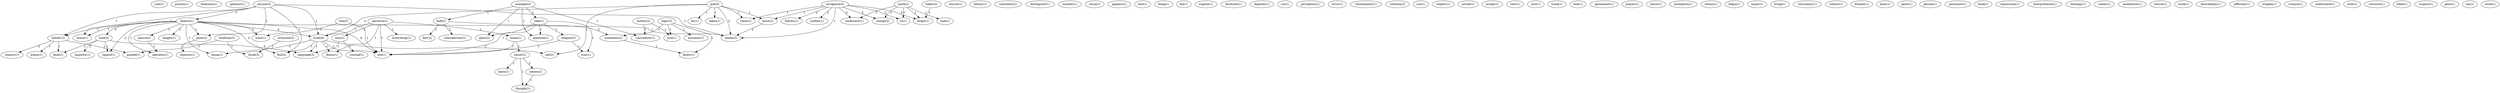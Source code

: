 digraph G {
  com [ label="com(1)" ];
  premis [ label="premis(1)" ];
  hinduism [ label="hinduism(1)" ];
  optimist [ label="optimist(1)" ];
  anyone [ label="anyone(3)" ];
  believe [ label="believe(1)" ];
  share [ label="share(1)" ];
  truth [ label="truth(8)" ];
  point [ label="point(2)" ];
  belief [ label="belief(12)" ];
  thinks [ label="thinks(3)" ];
  find [ label="find(2)" ];
  church [ label="church(1)" ];
  library [ label="library(1)" ];
  example [ label="example(2)" ];
  half [ label="half(2)" ];
  take [ label="take(1)" ];
  contradicts [ label="contradicts(1)" ];
  glass [ label="glass(2)" ];
  question [ label="question(1)" ];
  contradict [ label="contradict(1)" ];
  distinguish [ label="distinguish(1)" ];
  number [ label="number(1)" ];
  arrogance [ label="arrogance(3)" ];
  follows [ label="follows(1)" ];
  confine [ label="confine(1)" ];
  moderator [ label="moderator(1)" ];
  know [ label="know(2)" ];
  charge [ label="charge(2)" ];
  claim [ label="claim(2)" ];
  re [ label="re(1)" ];
  illogic [ label="illogic(1)" ];
  versa [ label="versa(1)" ];
  perceive [ label="perceive(1)" ];
  mean [ label="mean(1)" ];
  everything [ label="everything(1)" ];
  one [ label="one(1)" ];
  doesn [ label="doesn(1)" ];
  way [ label="way(2)" ];
  appears [ label="appears(1)" ];
  foot [ label="foot(1)" ];
  thing [ label="thing(1)" ];
  fail [ label="fail(1)" ];
  eugene [ label="eugene(1)" ];
  illustrate [ label="illustrate(1)" ];
  depends [ label="depends(1)" ];
  cut [ label="cut(1)" ];
  perception [ label="perception(1)" ];
  error [ label="error(1)" ];
  contradiction [ label="contradiction(1)" ];
  fact [ label="fact(3)" ];
  statement [ label="statement(2)" ];
  nature [ label="nature(2)" ];
  weighs [ label="weighs(1)" ];
  being [ label="being(1)" ];
  hold [ label="hold(3)" ];
  regard [ label="regard(1)" ];
  operates [ label="operates(1)" ];
  went [ label="went(1)" ];
  christaianity [ label="christaianity(1)" ];
  carleton [ label="carleton(2)" ];
  god [ label="god(4)" ];
  bit [ label="bit(1)" ];
  takes [ label="takes(1)" ];
  call [ label="call(2)" ];
  sun [ label="sun(1)" ];
  tradition [ label="tradition(3)" ];
  guided [ label="guided(1)" ];
  think [ label="think(3)" ];
  mark [ label="mark(2)" ];
  task [ label="task(1)" ];
  subject [ label="subject(1)" ];
  article [ label="article(1)" ];
  matter [ label="matter(2)" ];
  vice [ label="vice(1)" ];
  accept [ label="accept(1)" ];
  view [ label="view(1)" ];
  core [ label="core(1)" ];
  religion [ label="religion(2)" ];
  won [ label="won(1)" ];
  track [ label="track(1)" ];
  sense [ label="sense(3)" ];
  look [ label="look(1)" ];
  agreement [ label="agreement(1)" ];
  prayer [ label="prayer(1)" ];
  christ [ label="christ(1)" ];
  asumption [ label="asumption(1)" ];
  seems [ label="seems(1)" ];
  basis [ label="basis(1)" ];
  means [ label="means(2)" ];
  thought [ label="thought(1)" ];
  begin [ label="begin(1)" ];
  everyone [ label="everyone(3)" ];
  logic [ label="logic(3)" ];
  assumes [ label="assumes(1)" ];
  faulty [ label="faulty(1)" ];
  inspir [ label="inspir(1)" ];
  living [ label="living(1)" ];
  language [ label="language(3)" ];
  christanity [ label="christanity(1)" ];
  culture [ label="culture(1)" ];
  freenet [ label="freenet(1)" ];
  base [ label="base(1)" ];
  spirit [ label="spirit(1)" ];
  phrase [ label="phrase(1)" ];
  pessimist [ label="pessimist(1)" ];
  express [ label="express(1)" ];
  argue [ label="argue(1)" ];
  require [ label="require(1)" ];
  kind [ label="kind(2)" ];
  book [ label="book(1)" ];
  expression [ label="expression(1)" ];
  interpretation [ label="interpretation(1)" ];
  theology [ label="theology(1)" ];
  comes [ label="comes(1)" ];
  meditation [ label="meditation(1)" ];
  course [ label="course(1)" ];
  majority [ label="majority(1)" ];
  work [ label="work(1)" ];
  knowability [ label="knowability(1)" ];
  difficulty [ label="difficulty(1)" ];
  irrigate [ label="irrigate(1)" ];
  science [ label="science(1)" ];
  tom [ label="tom(3)" ];
  conceal [ label="conceal(1)" ];
  understand [ label="understand(1)" ];
  note [ label="note(1)" ];
  baker [ label="baker(2)" ];
  converse [ label="converse(1)" ];
  bible [ label="bible(1)" ];
  suspect [ label="suspect(1)" ];
  geno [ label="geno(1)" ];
  see [ label="see(1)" ];
  word [ label="word(1)" ];
  anyone -> believe [ label="1" ];
  anyone -> share [ label="1" ];
  anyone -> truth [ label="1" ];
  anyone -> point [ label="1" ];
  anyone -> belief [ label="1" ];
  anyone -> thinks [ label="1" ];
  anyone -> find [ label="1" ];
  example -> half [ label="1" ];
  example -> take [ label="1" ];
  example -> contradicts [ label="1" ];
  example -> glass [ label="1" ];
  example -> question [ label="1" ];
  arrogance -> follows [ label="2" ];
  arrogance -> confine [ label="2" ];
  arrogance -> moderator [ label="2" ];
  arrogance -> know [ label="1" ];
  arrogance -> charge [ label="2" ];
  arrogance -> claim [ label="1" ];
  arrogance -> re [ label="2" ];
  arrogance -> thinks [ label="1" ];
  arrogance -> illogic [ label="2" ];
  perceive -> mean [ label="1" ];
  perceive -> truth [ label="1" ];
  perceive -> everything [ label="1" ];
  perceive -> one [ label="1" ];
  perceive -> doesn [ label="1" ];
  perceive -> way [ label="1" ];
  half -> contradiction [ label="2" ];
  half -> fact [ label="2" ];
  half -> statement [ label="2" ];
  believe -> nature [ label="1" ];
  believe -> weighs [ label="2" ];
  believe -> share [ label="1" ];
  believe -> truth [ label="4" ];
  believe -> point [ label="1" ];
  believe -> belief [ label="1" ];
  believe -> being [ label="1" ];
  believe -> hold [ label="2" ];
  believe -> regard [ label="2" ];
  believe -> operates [ label="1" ];
  believe -> one [ label="4" ];
  believe -> went [ label="1" ];
  believe -> thinks [ label="1" ];
  believe -> find [ label="2" ];
  god -> know [ label="1" ];
  god -> truth [ label="2" ];
  god -> bit [ label="1" ];
  god -> claim [ label="1" ];
  god -> takes [ label="1" ];
  god -> thinks [ label="2" ];
  god -> call [ label="1" ];
  nature -> operates [ label="1" ];
  tradition -> guided [ label="1" ];
  tradition -> think [ label="1" ];
  mark -> moderator [ label="1" ];
  mark -> charge [ label="1" ];
  mark -> task [ label="1" ];
  mark -> re [ label="1" ];
  mark -> illogic [ label="1" ];
  matter -> contradicts [ label="1" ];
  matter -> vice [ label="1" ];
  take -> religion [ label="1" ];
  take -> won [ label="1" ];
  take -> one [ label="1" ];
  take -> glass [ label="1" ];
  take -> question [ label="1" ];
  mean -> sense [ label="1" ];
  mean -> one [ label="1" ];
  know -> thinks [ label="2" ];
  religion -> won [ label="1" ];
  religion -> one [ label="1" ];
  sense -> basis [ label="1" ];
  sense -> means [ label="2" ];
  sense -> thought [ label="1" ];
  everyone -> think [ label="1" ];
  logic -> vice [ label="1" ];
  logic -> assumes [ label="1" ];
  logic -> statement [ label="1" ];
  logic -> faulty [ label="1" ];
  means -> thought [ label="1" ];
  truth -> being [ label="1" ];
  truth -> one [ label="1" ];
  truth -> doesn [ label="1" ];
  truth -> find [ label="1" ];
  truth -> language [ label="1" ];
  truth -> call [ label="2" ];
  point -> express [ label="1" ];
  belief -> argue [ label="1" ];
  belief -> require [ label="2" ];
  belief -> guided [ label="1" ];
  belief -> kind [ label="1" ];
  hold -> regard [ label="1" ];
  hold -> majority [ label="2" ];
  hold -> language [ label="3" ];
  hold -> kind [ label="1" ];
  statement -> faulty [ label="1" ];
  tom -> one [ label="1" ];
  tom -> went [ label="1" ];
  way -> conceal [ label="1" ];
  way -> language [ label="1" ];
  baker -> illogic [ label="1" ];
}
